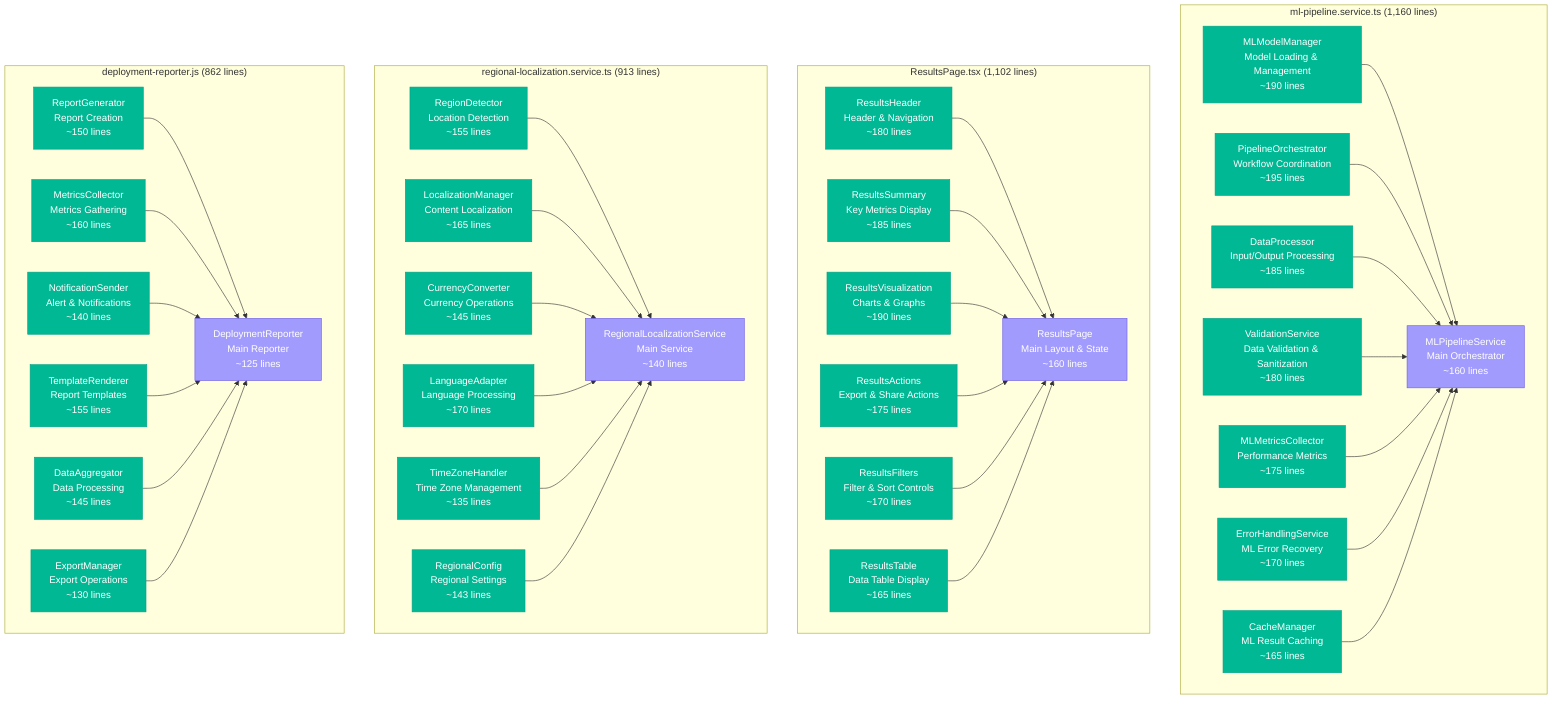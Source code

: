 graph TD
    subgraph "ml-pipeline.service.ts (1,160 lines)"
        ML1[MLModelManager<br/>Model Loading & Management<br/>~190 lines]
        ML2[PipelineOrchestrator<br/>Workflow Coordination<br/>~195 lines]
        ML3[DataProcessor<br/>Input/Output Processing<br/>~185 lines]
        ML4[ValidationService<br/>Data Validation & Sanitization<br/>~180 lines]
        ML5[MLMetricsCollector<br/>Performance Metrics<br/>~175 lines]
        ML6[ErrorHandlingService<br/>ML Error Recovery<br/>~170 lines]
        ML7[CacheManager<br/>ML Result Caching<br/>~165 lines]
        
        ML_MAIN[MLPipelineService<br/>Main Orchestrator<br/>~160 lines]
        ML1 --> ML_MAIN
        ML2 --> ML_MAIN
        ML3 --> ML_MAIN
        ML4 --> ML_MAIN
        ML5 --> ML_MAIN
        ML6 --> ML_MAIN
        ML7 --> ML_MAIN
    end

    subgraph "ResultsPage.tsx (1,102 lines)"
        R1[ResultsHeader<br/>Header & Navigation<br/>~180 lines]
        R2[ResultsSummary<br/>Key Metrics Display<br/>~185 lines]
        R3[ResultsVisualization<br/>Charts & Graphs<br/>~190 lines]
        R4[ResultsActions<br/>Export & Share Actions<br/>~175 lines]
        R5[ResultsFilters<br/>Filter & Sort Controls<br/>~170 lines]
        R6[ResultsTable<br/>Data Table Display<br/>~165 lines]
        
        R_MAIN[ResultsPage<br/>Main Layout & State<br/>~160 lines]
        R1 --> R_MAIN
        R2 --> R_MAIN
        R3 --> R_MAIN
        R4 --> R_MAIN
        R5 --> R_MAIN
        R6 --> R_MAIN
    end

    subgraph "regional-localization.service.ts (913 lines)"
        RL1[RegionDetector<br/>Location Detection<br/>~155 lines]
        RL2[LocalizationManager<br/>Content Localization<br/>~165 lines]
        RL3[CurrencyConverter<br/>Currency Operations<br/>~145 lines]
        RL4[LanguageAdapter<br/>Language Processing<br/>~170 lines]
        RL5[TimeZoneHandler<br/>Time Zone Management<br/>~135 lines]
        RL6[RegionalConfig<br/>Regional Settings<br/>~143 lines]
        
        RL_MAIN[RegionalLocalizationService<br/>Main Service<br/>~140 lines]
        RL1 --> RL_MAIN
        RL2 --> RL_MAIN
        RL3 --> RL_MAIN
        RL4 --> RL_MAIN
        RL5 --> RL_MAIN
        RL6 --> RL_MAIN
    end

    subgraph "deployment-reporter.js (862 lines)"
        DR1[ReportGenerator<br/>Report Creation<br/>~150 lines]
        DR2[MetricsCollector<br/>Metrics Gathering<br/>~160 lines]
        DR3[NotificationSender<br/>Alert & Notifications<br/>~140 lines]
        DR4[TemplateRenderer<br/>Report Templates<br/>~155 lines]
        DR5[DataAggregator<br/>Data Processing<br/>~145 lines]
        DR6[ExportManager<br/>Export Operations<br/>~130 lines]
        
        DR_MAIN[DeploymentReporter<br/>Main Reporter<br/>~125 lines]
        DR1 --> DR_MAIN
        DR2 --> DR_MAIN
        DR3 --> DR_MAIN
        DR4 --> DR_MAIN
        DR5 --> DR_MAIN
        DR6 --> DR_MAIN
    end

    classDef critical fill:#ff6b6b,stroke:#d63031,color:#fff
    classDef extracted fill:#00b894,stroke:#00a085,color:#fff
    classDef main fill:#a29bfe,stroke:#6c5ce7,color:#fff

    class ML1,ML2,ML3,ML4,ML5,ML6,ML7,R1,R2,R3,R4,R5,R6,RL1,RL2,RL3,RL4,RL5,RL6,DR1,DR2,DR3,DR4,DR5,DR6 extracted
    class ML_MAIN,R_MAIN,RL_MAIN,DR_MAIN main